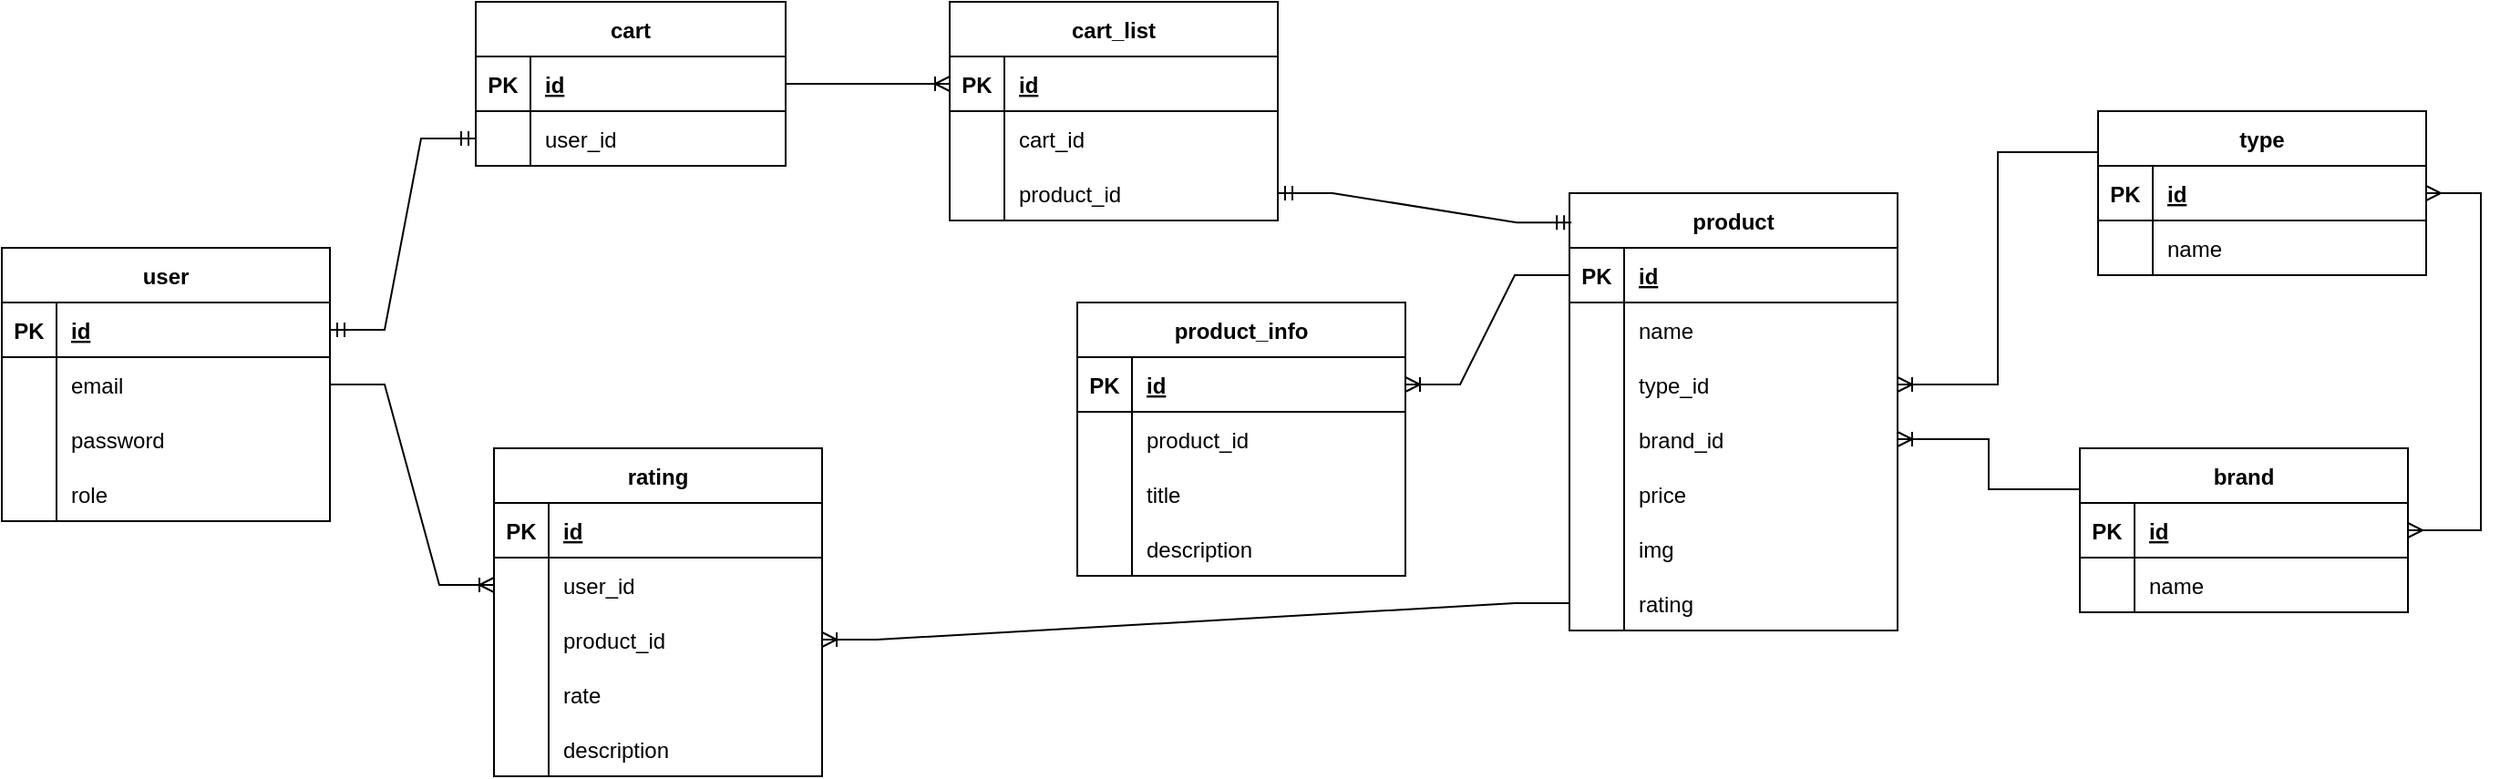 <mxfile version="20.5.3" type="device"><diagram id="dDFc0a8Ab8Valorma3SF" name="Page-1"><mxGraphModel dx="2276" dy="718" grid="1" gridSize="10" guides="1" tooltips="1" connect="1" arrows="1" fold="1" page="1" pageScale="1" pageWidth="850" pageHeight="1100" math="0" shadow="0"><root><mxCell id="0"/><mxCell id="1" parent="0"/><mxCell id="FjSLv4ObR3kzYf14oDYM-1" value="user" style="shape=table;startSize=30;container=1;collapsible=1;childLayout=tableLayout;fixedRows=1;rowLines=0;fontStyle=1;align=center;resizeLast=1;" vertex="1" parent="1"><mxGeometry x="-180" y="230" width="180" height="150" as="geometry"/></mxCell><mxCell id="FjSLv4ObR3kzYf14oDYM-2" value="" style="shape=tableRow;horizontal=0;startSize=0;swimlaneHead=0;swimlaneBody=0;fillColor=none;collapsible=0;dropTarget=0;points=[[0,0.5],[1,0.5]];portConstraint=eastwest;top=0;left=0;right=0;bottom=1;" vertex="1" parent="FjSLv4ObR3kzYf14oDYM-1"><mxGeometry y="30" width="180" height="30" as="geometry"/></mxCell><mxCell id="FjSLv4ObR3kzYf14oDYM-3" value="PK" style="shape=partialRectangle;connectable=0;fillColor=none;top=0;left=0;bottom=0;right=0;fontStyle=1;overflow=hidden;" vertex="1" parent="FjSLv4ObR3kzYf14oDYM-2"><mxGeometry width="30" height="30" as="geometry"><mxRectangle width="30" height="30" as="alternateBounds"/></mxGeometry></mxCell><mxCell id="FjSLv4ObR3kzYf14oDYM-4" value="id" style="shape=partialRectangle;connectable=0;fillColor=none;top=0;left=0;bottom=0;right=0;align=left;spacingLeft=6;fontStyle=5;overflow=hidden;" vertex="1" parent="FjSLv4ObR3kzYf14oDYM-2"><mxGeometry x="30" width="150" height="30" as="geometry"><mxRectangle width="150" height="30" as="alternateBounds"/></mxGeometry></mxCell><mxCell id="FjSLv4ObR3kzYf14oDYM-5" value="" style="shape=tableRow;horizontal=0;startSize=0;swimlaneHead=0;swimlaneBody=0;fillColor=none;collapsible=0;dropTarget=0;points=[[0,0.5],[1,0.5]];portConstraint=eastwest;top=0;left=0;right=0;bottom=0;" vertex="1" parent="FjSLv4ObR3kzYf14oDYM-1"><mxGeometry y="60" width="180" height="30" as="geometry"/></mxCell><mxCell id="FjSLv4ObR3kzYf14oDYM-6" value="" style="shape=partialRectangle;connectable=0;fillColor=none;top=0;left=0;bottom=0;right=0;editable=1;overflow=hidden;" vertex="1" parent="FjSLv4ObR3kzYf14oDYM-5"><mxGeometry width="30" height="30" as="geometry"><mxRectangle width="30" height="30" as="alternateBounds"/></mxGeometry></mxCell><mxCell id="FjSLv4ObR3kzYf14oDYM-7" value="email" style="shape=partialRectangle;connectable=0;fillColor=none;top=0;left=0;bottom=0;right=0;align=left;spacingLeft=6;overflow=hidden;" vertex="1" parent="FjSLv4ObR3kzYf14oDYM-5"><mxGeometry x="30" width="150" height="30" as="geometry"><mxRectangle width="150" height="30" as="alternateBounds"/></mxGeometry></mxCell><mxCell id="FjSLv4ObR3kzYf14oDYM-8" value="" style="shape=tableRow;horizontal=0;startSize=0;swimlaneHead=0;swimlaneBody=0;fillColor=none;collapsible=0;dropTarget=0;points=[[0,0.5],[1,0.5]];portConstraint=eastwest;top=0;left=0;right=0;bottom=0;" vertex="1" parent="FjSLv4ObR3kzYf14oDYM-1"><mxGeometry y="90" width="180" height="30" as="geometry"/></mxCell><mxCell id="FjSLv4ObR3kzYf14oDYM-9" value="" style="shape=partialRectangle;connectable=0;fillColor=none;top=0;left=0;bottom=0;right=0;editable=1;overflow=hidden;" vertex="1" parent="FjSLv4ObR3kzYf14oDYM-8"><mxGeometry width="30" height="30" as="geometry"><mxRectangle width="30" height="30" as="alternateBounds"/></mxGeometry></mxCell><mxCell id="FjSLv4ObR3kzYf14oDYM-10" value="password" style="shape=partialRectangle;connectable=0;fillColor=none;top=0;left=0;bottom=0;right=0;align=left;spacingLeft=6;overflow=hidden;" vertex="1" parent="FjSLv4ObR3kzYf14oDYM-8"><mxGeometry x="30" width="150" height="30" as="geometry"><mxRectangle width="150" height="30" as="alternateBounds"/></mxGeometry></mxCell><mxCell id="FjSLv4ObR3kzYf14oDYM-11" value="" style="shape=tableRow;horizontal=0;startSize=0;swimlaneHead=0;swimlaneBody=0;fillColor=none;collapsible=0;dropTarget=0;points=[[0,0.5],[1,0.5]];portConstraint=eastwest;top=0;left=0;right=0;bottom=0;" vertex="1" parent="FjSLv4ObR3kzYf14oDYM-1"><mxGeometry y="120" width="180" height="30" as="geometry"/></mxCell><mxCell id="FjSLv4ObR3kzYf14oDYM-12" value="" style="shape=partialRectangle;connectable=0;fillColor=none;top=0;left=0;bottom=0;right=0;editable=1;overflow=hidden;" vertex="1" parent="FjSLv4ObR3kzYf14oDYM-11"><mxGeometry width="30" height="30" as="geometry"><mxRectangle width="30" height="30" as="alternateBounds"/></mxGeometry></mxCell><mxCell id="FjSLv4ObR3kzYf14oDYM-13" value="role" style="shape=partialRectangle;connectable=0;fillColor=none;top=0;left=0;bottom=0;right=0;align=left;spacingLeft=6;overflow=hidden;" vertex="1" parent="FjSLv4ObR3kzYf14oDYM-11"><mxGeometry x="30" width="150" height="30" as="geometry"><mxRectangle width="150" height="30" as="alternateBounds"/></mxGeometry></mxCell><mxCell id="FjSLv4ObR3kzYf14oDYM-14" value="cart" style="shape=table;startSize=30;container=1;collapsible=1;childLayout=tableLayout;fixedRows=1;rowLines=0;fontStyle=1;align=center;resizeLast=1;" vertex="1" parent="1"><mxGeometry x="80" y="95" width="170" height="90" as="geometry"/></mxCell><mxCell id="FjSLv4ObR3kzYf14oDYM-15" value="" style="shape=tableRow;horizontal=0;startSize=0;swimlaneHead=0;swimlaneBody=0;fillColor=none;collapsible=0;dropTarget=0;points=[[0,0.5],[1,0.5]];portConstraint=eastwest;top=0;left=0;right=0;bottom=1;" vertex="1" parent="FjSLv4ObR3kzYf14oDYM-14"><mxGeometry y="30" width="170" height="30" as="geometry"/></mxCell><mxCell id="FjSLv4ObR3kzYf14oDYM-16" value="PK" style="shape=partialRectangle;connectable=0;fillColor=none;top=0;left=0;bottom=0;right=0;fontStyle=1;overflow=hidden;" vertex="1" parent="FjSLv4ObR3kzYf14oDYM-15"><mxGeometry width="30" height="30" as="geometry"><mxRectangle width="30" height="30" as="alternateBounds"/></mxGeometry></mxCell><mxCell id="FjSLv4ObR3kzYf14oDYM-17" value="id" style="shape=partialRectangle;connectable=0;fillColor=none;top=0;left=0;bottom=0;right=0;align=left;spacingLeft=6;fontStyle=5;overflow=hidden;" vertex="1" parent="FjSLv4ObR3kzYf14oDYM-15"><mxGeometry x="30" width="140" height="30" as="geometry"><mxRectangle width="140" height="30" as="alternateBounds"/></mxGeometry></mxCell><mxCell id="FjSLv4ObR3kzYf14oDYM-18" value="" style="shape=tableRow;horizontal=0;startSize=0;swimlaneHead=0;swimlaneBody=0;fillColor=none;collapsible=0;dropTarget=0;points=[[0,0.5],[1,0.5]];portConstraint=eastwest;top=0;left=0;right=0;bottom=0;" vertex="1" parent="FjSLv4ObR3kzYf14oDYM-14"><mxGeometry y="60" width="170" height="30" as="geometry"/></mxCell><mxCell id="FjSLv4ObR3kzYf14oDYM-19" value="" style="shape=partialRectangle;connectable=0;fillColor=none;top=0;left=0;bottom=0;right=0;editable=1;overflow=hidden;" vertex="1" parent="FjSLv4ObR3kzYf14oDYM-18"><mxGeometry width="30" height="30" as="geometry"><mxRectangle width="30" height="30" as="alternateBounds"/></mxGeometry></mxCell><mxCell id="FjSLv4ObR3kzYf14oDYM-20" value="user_id" style="shape=partialRectangle;connectable=0;fillColor=none;top=0;left=0;bottom=0;right=0;align=left;spacingLeft=6;overflow=hidden;" vertex="1" parent="FjSLv4ObR3kzYf14oDYM-18"><mxGeometry x="30" width="140" height="30" as="geometry"><mxRectangle width="140" height="30" as="alternateBounds"/></mxGeometry></mxCell><mxCell id="FjSLv4ObR3kzYf14oDYM-35" value="" style="edgeStyle=entityRelationEdgeStyle;fontSize=12;html=1;endArrow=ERmandOne;startArrow=ERmandOne;rounded=0;exitX=0;exitY=0.5;exitDx=0;exitDy=0;" edge="1" parent="1" source="FjSLv4ObR3kzYf14oDYM-18" target="FjSLv4ObR3kzYf14oDYM-2"><mxGeometry width="100" height="100" relative="1" as="geometry"><mxPoint x="180" y="405" as="sourcePoint"/><mxPoint x="280" y="305" as="targetPoint"/></mxGeometry></mxCell><mxCell id="FjSLv4ObR3kzYf14oDYM-36" value="product" style="shape=table;startSize=30;container=1;collapsible=1;childLayout=tableLayout;fixedRows=1;rowLines=0;fontStyle=1;align=center;resizeLast=1;" vertex="1" parent="1"><mxGeometry x="680" y="200" width="180" height="240" as="geometry"/></mxCell><mxCell id="FjSLv4ObR3kzYf14oDYM-37" value="" style="shape=tableRow;horizontal=0;startSize=0;swimlaneHead=0;swimlaneBody=0;fillColor=none;collapsible=0;dropTarget=0;points=[[0,0.5],[1,0.5]];portConstraint=eastwest;top=0;left=0;right=0;bottom=1;" vertex="1" parent="FjSLv4ObR3kzYf14oDYM-36"><mxGeometry y="30" width="180" height="30" as="geometry"/></mxCell><mxCell id="FjSLv4ObR3kzYf14oDYM-38" value="PK" style="shape=partialRectangle;connectable=0;fillColor=none;top=0;left=0;bottom=0;right=0;fontStyle=1;overflow=hidden;" vertex="1" parent="FjSLv4ObR3kzYf14oDYM-37"><mxGeometry width="30" height="30" as="geometry"><mxRectangle width="30" height="30" as="alternateBounds"/></mxGeometry></mxCell><mxCell id="FjSLv4ObR3kzYf14oDYM-39" value="id" style="shape=partialRectangle;connectable=0;fillColor=none;top=0;left=0;bottom=0;right=0;align=left;spacingLeft=6;fontStyle=5;overflow=hidden;" vertex="1" parent="FjSLv4ObR3kzYf14oDYM-37"><mxGeometry x="30" width="150" height="30" as="geometry"><mxRectangle width="150" height="30" as="alternateBounds"/></mxGeometry></mxCell><mxCell id="FjSLv4ObR3kzYf14oDYM-49" value="" style="shape=tableRow;horizontal=0;startSize=0;swimlaneHead=0;swimlaneBody=0;fillColor=none;collapsible=0;dropTarget=0;points=[[0,0.5],[1,0.5]];portConstraint=eastwest;top=0;left=0;right=0;bottom=0;" vertex="1" parent="FjSLv4ObR3kzYf14oDYM-36"><mxGeometry y="60" width="180" height="30" as="geometry"/></mxCell><mxCell id="FjSLv4ObR3kzYf14oDYM-50" value="" style="shape=partialRectangle;connectable=0;fillColor=none;top=0;left=0;bottom=0;right=0;editable=1;overflow=hidden;" vertex="1" parent="FjSLv4ObR3kzYf14oDYM-49"><mxGeometry width="30" height="30" as="geometry"><mxRectangle width="30" height="30" as="alternateBounds"/></mxGeometry></mxCell><mxCell id="FjSLv4ObR3kzYf14oDYM-51" value="name" style="shape=partialRectangle;connectable=0;fillColor=none;top=0;left=0;bottom=0;right=0;align=left;spacingLeft=6;overflow=hidden;" vertex="1" parent="FjSLv4ObR3kzYf14oDYM-49"><mxGeometry x="30" width="150" height="30" as="geometry"><mxRectangle width="150" height="30" as="alternateBounds"/></mxGeometry></mxCell><mxCell id="FjSLv4ObR3kzYf14oDYM-40" value="" style="shape=tableRow;horizontal=0;startSize=0;swimlaneHead=0;swimlaneBody=0;fillColor=none;collapsible=0;dropTarget=0;points=[[0,0.5],[1,0.5]];portConstraint=eastwest;top=0;left=0;right=0;bottom=0;" vertex="1" parent="FjSLv4ObR3kzYf14oDYM-36"><mxGeometry y="90" width="180" height="30" as="geometry"/></mxCell><mxCell id="FjSLv4ObR3kzYf14oDYM-41" value="" style="shape=partialRectangle;connectable=0;fillColor=none;top=0;left=0;bottom=0;right=0;editable=1;overflow=hidden;" vertex="1" parent="FjSLv4ObR3kzYf14oDYM-40"><mxGeometry width="30" height="30" as="geometry"><mxRectangle width="30" height="30" as="alternateBounds"/></mxGeometry></mxCell><mxCell id="FjSLv4ObR3kzYf14oDYM-42" value="type_id" style="shape=partialRectangle;connectable=0;fillColor=none;top=0;left=0;bottom=0;right=0;align=left;spacingLeft=6;overflow=hidden;" vertex="1" parent="FjSLv4ObR3kzYf14oDYM-40"><mxGeometry x="30" width="150" height="30" as="geometry"><mxRectangle width="150" height="30" as="alternateBounds"/></mxGeometry></mxCell><mxCell id="FjSLv4ObR3kzYf14oDYM-43" value="" style="shape=tableRow;horizontal=0;startSize=0;swimlaneHead=0;swimlaneBody=0;fillColor=none;collapsible=0;dropTarget=0;points=[[0,0.5],[1,0.5]];portConstraint=eastwest;top=0;left=0;right=0;bottom=0;" vertex="1" parent="FjSLv4ObR3kzYf14oDYM-36"><mxGeometry y="120" width="180" height="30" as="geometry"/></mxCell><mxCell id="FjSLv4ObR3kzYf14oDYM-44" value="" style="shape=partialRectangle;connectable=0;fillColor=none;top=0;left=0;bottom=0;right=0;editable=1;overflow=hidden;" vertex="1" parent="FjSLv4ObR3kzYf14oDYM-43"><mxGeometry width="30" height="30" as="geometry"><mxRectangle width="30" height="30" as="alternateBounds"/></mxGeometry></mxCell><mxCell id="FjSLv4ObR3kzYf14oDYM-45" value="brand_id" style="shape=partialRectangle;connectable=0;fillColor=none;top=0;left=0;bottom=0;right=0;align=left;spacingLeft=6;overflow=hidden;" vertex="1" parent="FjSLv4ObR3kzYf14oDYM-43"><mxGeometry x="30" width="150" height="30" as="geometry"><mxRectangle width="150" height="30" as="alternateBounds"/></mxGeometry></mxCell><mxCell id="FjSLv4ObR3kzYf14oDYM-46" value="" style="shape=tableRow;horizontal=0;startSize=0;swimlaneHead=0;swimlaneBody=0;fillColor=none;collapsible=0;dropTarget=0;points=[[0,0.5],[1,0.5]];portConstraint=eastwest;top=0;left=0;right=0;bottom=0;" vertex="1" parent="FjSLv4ObR3kzYf14oDYM-36"><mxGeometry y="150" width="180" height="30" as="geometry"/></mxCell><mxCell id="FjSLv4ObR3kzYf14oDYM-47" value="" style="shape=partialRectangle;connectable=0;fillColor=none;top=0;left=0;bottom=0;right=0;editable=1;overflow=hidden;" vertex="1" parent="FjSLv4ObR3kzYf14oDYM-46"><mxGeometry width="30" height="30" as="geometry"><mxRectangle width="30" height="30" as="alternateBounds"/></mxGeometry></mxCell><mxCell id="FjSLv4ObR3kzYf14oDYM-48" value="price" style="shape=partialRectangle;connectable=0;fillColor=none;top=0;left=0;bottom=0;right=0;align=left;spacingLeft=6;overflow=hidden;" vertex="1" parent="FjSLv4ObR3kzYf14oDYM-46"><mxGeometry x="30" width="150" height="30" as="geometry"><mxRectangle width="150" height="30" as="alternateBounds"/></mxGeometry></mxCell><mxCell id="FjSLv4ObR3kzYf14oDYM-52" value="" style="shape=tableRow;horizontal=0;startSize=0;swimlaneHead=0;swimlaneBody=0;fillColor=none;collapsible=0;dropTarget=0;points=[[0,0.5],[1,0.5]];portConstraint=eastwest;top=0;left=0;right=0;bottom=0;" vertex="1" parent="FjSLv4ObR3kzYf14oDYM-36"><mxGeometry y="180" width="180" height="30" as="geometry"/></mxCell><mxCell id="FjSLv4ObR3kzYf14oDYM-53" value="" style="shape=partialRectangle;connectable=0;fillColor=none;top=0;left=0;bottom=0;right=0;editable=1;overflow=hidden;" vertex="1" parent="FjSLv4ObR3kzYf14oDYM-52"><mxGeometry width="30" height="30" as="geometry"><mxRectangle width="30" height="30" as="alternateBounds"/></mxGeometry></mxCell><mxCell id="FjSLv4ObR3kzYf14oDYM-54" value="img" style="shape=partialRectangle;connectable=0;fillColor=none;top=0;left=0;bottom=0;right=0;align=left;spacingLeft=6;overflow=hidden;" vertex="1" parent="FjSLv4ObR3kzYf14oDYM-52"><mxGeometry x="30" width="150" height="30" as="geometry"><mxRectangle width="150" height="30" as="alternateBounds"/></mxGeometry></mxCell><mxCell id="FjSLv4ObR3kzYf14oDYM-55" value="" style="shape=tableRow;horizontal=0;startSize=0;swimlaneHead=0;swimlaneBody=0;fillColor=none;collapsible=0;dropTarget=0;points=[[0,0.5],[1,0.5]];portConstraint=eastwest;top=0;left=0;right=0;bottom=0;" vertex="1" parent="FjSLv4ObR3kzYf14oDYM-36"><mxGeometry y="210" width="180" height="30" as="geometry"/></mxCell><mxCell id="FjSLv4ObR3kzYf14oDYM-56" value="" style="shape=partialRectangle;connectable=0;fillColor=none;top=0;left=0;bottom=0;right=0;editable=1;overflow=hidden;" vertex="1" parent="FjSLv4ObR3kzYf14oDYM-55"><mxGeometry width="30" height="30" as="geometry"><mxRectangle width="30" height="30" as="alternateBounds"/></mxGeometry></mxCell><mxCell id="FjSLv4ObR3kzYf14oDYM-57" value="rating" style="shape=partialRectangle;connectable=0;fillColor=none;top=0;left=0;bottom=0;right=0;align=left;spacingLeft=6;overflow=hidden;" vertex="1" parent="FjSLv4ObR3kzYf14oDYM-55"><mxGeometry x="30" width="150" height="30" as="geometry"><mxRectangle width="150" height="30" as="alternateBounds"/></mxGeometry></mxCell><mxCell id="FjSLv4ObR3kzYf14oDYM-58" value="type" style="shape=table;startSize=30;container=1;collapsible=1;childLayout=tableLayout;fixedRows=1;rowLines=0;fontStyle=1;align=center;resizeLast=1;" vertex="1" parent="1"><mxGeometry x="970" y="155" width="180" height="90" as="geometry"/></mxCell><mxCell id="FjSLv4ObR3kzYf14oDYM-59" value="" style="shape=tableRow;horizontal=0;startSize=0;swimlaneHead=0;swimlaneBody=0;fillColor=none;collapsible=0;dropTarget=0;points=[[0,0.5],[1,0.5]];portConstraint=eastwest;top=0;left=0;right=0;bottom=1;" vertex="1" parent="FjSLv4ObR3kzYf14oDYM-58"><mxGeometry y="30" width="180" height="30" as="geometry"/></mxCell><mxCell id="FjSLv4ObR3kzYf14oDYM-60" value="PK" style="shape=partialRectangle;connectable=0;fillColor=none;top=0;left=0;bottom=0;right=0;fontStyle=1;overflow=hidden;" vertex="1" parent="FjSLv4ObR3kzYf14oDYM-59"><mxGeometry width="30" height="30" as="geometry"><mxRectangle width="30" height="30" as="alternateBounds"/></mxGeometry></mxCell><mxCell id="FjSLv4ObR3kzYf14oDYM-61" value="id" style="shape=partialRectangle;connectable=0;fillColor=none;top=0;left=0;bottom=0;right=0;align=left;spacingLeft=6;fontStyle=5;overflow=hidden;" vertex="1" parent="FjSLv4ObR3kzYf14oDYM-59"><mxGeometry x="30" width="150" height="30" as="geometry"><mxRectangle width="150" height="30" as="alternateBounds"/></mxGeometry></mxCell><mxCell id="FjSLv4ObR3kzYf14oDYM-62" value="" style="shape=tableRow;horizontal=0;startSize=0;swimlaneHead=0;swimlaneBody=0;fillColor=none;collapsible=0;dropTarget=0;points=[[0,0.5],[1,0.5]];portConstraint=eastwest;top=0;left=0;right=0;bottom=0;" vertex="1" parent="FjSLv4ObR3kzYf14oDYM-58"><mxGeometry y="60" width="180" height="30" as="geometry"/></mxCell><mxCell id="FjSLv4ObR3kzYf14oDYM-63" value="" style="shape=partialRectangle;connectable=0;fillColor=none;top=0;left=0;bottom=0;right=0;editable=1;overflow=hidden;" vertex="1" parent="FjSLv4ObR3kzYf14oDYM-62"><mxGeometry width="30" height="30" as="geometry"><mxRectangle width="30" height="30" as="alternateBounds"/></mxGeometry></mxCell><mxCell id="FjSLv4ObR3kzYf14oDYM-64" value="name" style="shape=partialRectangle;connectable=0;fillColor=none;top=0;left=0;bottom=0;right=0;align=left;spacingLeft=6;overflow=hidden;" vertex="1" parent="FjSLv4ObR3kzYf14oDYM-62"><mxGeometry x="30" width="150" height="30" as="geometry"><mxRectangle width="150" height="30" as="alternateBounds"/></mxGeometry></mxCell><mxCell id="FjSLv4ObR3kzYf14oDYM-71" value="brand" style="shape=table;startSize=30;container=1;collapsible=1;childLayout=tableLayout;fixedRows=1;rowLines=0;fontStyle=1;align=center;resizeLast=1;" vertex="1" parent="1"><mxGeometry x="960" y="340" width="180" height="90" as="geometry"/></mxCell><mxCell id="FjSLv4ObR3kzYf14oDYM-72" value="" style="shape=tableRow;horizontal=0;startSize=0;swimlaneHead=0;swimlaneBody=0;fillColor=none;collapsible=0;dropTarget=0;points=[[0,0.5],[1,0.5]];portConstraint=eastwest;top=0;left=0;right=0;bottom=1;" vertex="1" parent="FjSLv4ObR3kzYf14oDYM-71"><mxGeometry y="30" width="180" height="30" as="geometry"/></mxCell><mxCell id="FjSLv4ObR3kzYf14oDYM-73" value="PK" style="shape=partialRectangle;connectable=0;fillColor=none;top=0;left=0;bottom=0;right=0;fontStyle=1;overflow=hidden;" vertex="1" parent="FjSLv4ObR3kzYf14oDYM-72"><mxGeometry width="30" height="30" as="geometry"><mxRectangle width="30" height="30" as="alternateBounds"/></mxGeometry></mxCell><mxCell id="FjSLv4ObR3kzYf14oDYM-74" value="id" style="shape=partialRectangle;connectable=0;fillColor=none;top=0;left=0;bottom=0;right=0;align=left;spacingLeft=6;fontStyle=5;overflow=hidden;" vertex="1" parent="FjSLv4ObR3kzYf14oDYM-72"><mxGeometry x="30" width="150" height="30" as="geometry"><mxRectangle width="150" height="30" as="alternateBounds"/></mxGeometry></mxCell><mxCell id="FjSLv4ObR3kzYf14oDYM-75" value="" style="shape=tableRow;horizontal=0;startSize=0;swimlaneHead=0;swimlaneBody=0;fillColor=none;collapsible=0;dropTarget=0;points=[[0,0.5],[1,0.5]];portConstraint=eastwest;top=0;left=0;right=0;bottom=0;" vertex="1" parent="FjSLv4ObR3kzYf14oDYM-71"><mxGeometry y="60" width="180" height="30" as="geometry"/></mxCell><mxCell id="FjSLv4ObR3kzYf14oDYM-76" value="" style="shape=partialRectangle;connectable=0;fillColor=none;top=0;left=0;bottom=0;right=0;editable=1;overflow=hidden;" vertex="1" parent="FjSLv4ObR3kzYf14oDYM-75"><mxGeometry width="30" height="30" as="geometry"><mxRectangle width="30" height="30" as="alternateBounds"/></mxGeometry></mxCell><mxCell id="FjSLv4ObR3kzYf14oDYM-77" value="name" style="shape=partialRectangle;connectable=0;fillColor=none;top=0;left=0;bottom=0;right=0;align=left;spacingLeft=6;overflow=hidden;" vertex="1" parent="FjSLv4ObR3kzYf14oDYM-75"><mxGeometry x="30" width="150" height="30" as="geometry"><mxRectangle width="150" height="30" as="alternateBounds"/></mxGeometry></mxCell><mxCell id="FjSLv4ObR3kzYf14oDYM-78" style="edgeStyle=orthogonalEdgeStyle;rounded=0;orthogonalLoop=1;jettySize=auto;html=1;exitX=0;exitY=0.25;exitDx=0;exitDy=0;endArrow=ERoneToMany;endFill=0;" edge="1" parent="1" source="FjSLv4ObR3kzYf14oDYM-71" target="FjSLv4ObR3kzYf14oDYM-43"><mxGeometry relative="1" as="geometry"/></mxCell><mxCell id="FjSLv4ObR3kzYf14oDYM-79" style="edgeStyle=orthogonalEdgeStyle;rounded=0;orthogonalLoop=1;jettySize=auto;html=1;exitX=0;exitY=0.25;exitDx=0;exitDy=0;endArrow=ERoneToMany;endFill=0;" edge="1" parent="1" source="FjSLv4ObR3kzYf14oDYM-58" target="FjSLv4ObR3kzYf14oDYM-40"><mxGeometry relative="1" as="geometry"/></mxCell><mxCell id="FjSLv4ObR3kzYf14oDYM-82" value="" style="edgeStyle=entityRelationEdgeStyle;fontSize=12;html=1;endArrow=ERmany;startArrow=ERmany;rounded=0;exitX=1;exitY=0.5;exitDx=0;exitDy=0;" edge="1" parent="1" source="FjSLv4ObR3kzYf14oDYM-72" target="FjSLv4ObR3kzYf14oDYM-59"><mxGeometry width="100" height="100" relative="1" as="geometry"><mxPoint x="670" y="420" as="sourcePoint"/><mxPoint x="1432" y="220" as="targetPoint"/></mxGeometry></mxCell><mxCell id="FjSLv4ObR3kzYf14oDYM-83" value="product_info" style="shape=table;startSize=30;container=1;collapsible=1;childLayout=tableLayout;fixedRows=1;rowLines=0;fontStyle=1;align=center;resizeLast=1;" vertex="1" parent="1"><mxGeometry x="410" y="260" width="180" height="150" as="geometry"/></mxCell><mxCell id="FjSLv4ObR3kzYf14oDYM-84" value="" style="shape=tableRow;horizontal=0;startSize=0;swimlaneHead=0;swimlaneBody=0;fillColor=none;collapsible=0;dropTarget=0;points=[[0,0.5],[1,0.5]];portConstraint=eastwest;top=0;left=0;right=0;bottom=1;" vertex="1" parent="FjSLv4ObR3kzYf14oDYM-83"><mxGeometry y="30" width="180" height="30" as="geometry"/></mxCell><mxCell id="FjSLv4ObR3kzYf14oDYM-85" value="PK" style="shape=partialRectangle;connectable=0;fillColor=none;top=0;left=0;bottom=0;right=0;fontStyle=1;overflow=hidden;" vertex="1" parent="FjSLv4ObR3kzYf14oDYM-84"><mxGeometry width="30" height="30" as="geometry"><mxRectangle width="30" height="30" as="alternateBounds"/></mxGeometry></mxCell><mxCell id="FjSLv4ObR3kzYf14oDYM-86" value="id" style="shape=partialRectangle;connectable=0;fillColor=none;top=0;left=0;bottom=0;right=0;align=left;spacingLeft=6;fontStyle=5;overflow=hidden;" vertex="1" parent="FjSLv4ObR3kzYf14oDYM-84"><mxGeometry x="30" width="150" height="30" as="geometry"><mxRectangle width="150" height="30" as="alternateBounds"/></mxGeometry></mxCell><mxCell id="FjSLv4ObR3kzYf14oDYM-87" value="" style="shape=tableRow;horizontal=0;startSize=0;swimlaneHead=0;swimlaneBody=0;fillColor=none;collapsible=0;dropTarget=0;points=[[0,0.5],[1,0.5]];portConstraint=eastwest;top=0;left=0;right=0;bottom=0;" vertex="1" parent="FjSLv4ObR3kzYf14oDYM-83"><mxGeometry y="60" width="180" height="30" as="geometry"/></mxCell><mxCell id="FjSLv4ObR3kzYf14oDYM-88" value="" style="shape=partialRectangle;connectable=0;fillColor=none;top=0;left=0;bottom=0;right=0;editable=1;overflow=hidden;" vertex="1" parent="FjSLv4ObR3kzYf14oDYM-87"><mxGeometry width="30" height="30" as="geometry"><mxRectangle width="30" height="30" as="alternateBounds"/></mxGeometry></mxCell><mxCell id="FjSLv4ObR3kzYf14oDYM-89" value="product_id" style="shape=partialRectangle;connectable=0;fillColor=none;top=0;left=0;bottom=0;right=0;align=left;spacingLeft=6;overflow=hidden;" vertex="1" parent="FjSLv4ObR3kzYf14oDYM-87"><mxGeometry x="30" width="150" height="30" as="geometry"><mxRectangle width="150" height="30" as="alternateBounds"/></mxGeometry></mxCell><mxCell id="FjSLv4ObR3kzYf14oDYM-90" value="" style="shape=tableRow;horizontal=0;startSize=0;swimlaneHead=0;swimlaneBody=0;fillColor=none;collapsible=0;dropTarget=0;points=[[0,0.5],[1,0.5]];portConstraint=eastwest;top=0;left=0;right=0;bottom=0;" vertex="1" parent="FjSLv4ObR3kzYf14oDYM-83"><mxGeometry y="90" width="180" height="30" as="geometry"/></mxCell><mxCell id="FjSLv4ObR3kzYf14oDYM-91" value="" style="shape=partialRectangle;connectable=0;fillColor=none;top=0;left=0;bottom=0;right=0;editable=1;overflow=hidden;" vertex="1" parent="FjSLv4ObR3kzYf14oDYM-90"><mxGeometry width="30" height="30" as="geometry"><mxRectangle width="30" height="30" as="alternateBounds"/></mxGeometry></mxCell><mxCell id="FjSLv4ObR3kzYf14oDYM-92" value="title" style="shape=partialRectangle;connectable=0;fillColor=none;top=0;left=0;bottom=0;right=0;align=left;spacingLeft=6;overflow=hidden;" vertex="1" parent="FjSLv4ObR3kzYf14oDYM-90"><mxGeometry x="30" width="150" height="30" as="geometry"><mxRectangle width="150" height="30" as="alternateBounds"/></mxGeometry></mxCell><mxCell id="FjSLv4ObR3kzYf14oDYM-93" value="" style="shape=tableRow;horizontal=0;startSize=0;swimlaneHead=0;swimlaneBody=0;fillColor=none;collapsible=0;dropTarget=0;points=[[0,0.5],[1,0.5]];portConstraint=eastwest;top=0;left=0;right=0;bottom=0;" vertex="1" parent="FjSLv4ObR3kzYf14oDYM-83"><mxGeometry y="120" width="180" height="30" as="geometry"/></mxCell><mxCell id="FjSLv4ObR3kzYf14oDYM-94" value="" style="shape=partialRectangle;connectable=0;fillColor=none;top=0;left=0;bottom=0;right=0;editable=1;overflow=hidden;" vertex="1" parent="FjSLv4ObR3kzYf14oDYM-93"><mxGeometry width="30" height="30" as="geometry"><mxRectangle width="30" height="30" as="alternateBounds"/></mxGeometry></mxCell><mxCell id="FjSLv4ObR3kzYf14oDYM-95" value="description" style="shape=partialRectangle;connectable=0;fillColor=none;top=0;left=0;bottom=0;right=0;align=left;spacingLeft=6;overflow=hidden;" vertex="1" parent="FjSLv4ObR3kzYf14oDYM-93"><mxGeometry x="30" width="150" height="30" as="geometry"><mxRectangle width="150" height="30" as="alternateBounds"/></mxGeometry></mxCell><mxCell id="FjSLv4ObR3kzYf14oDYM-96" value="" style="edgeStyle=entityRelationEdgeStyle;fontSize=12;html=1;endArrow=ERoneToMany;rounded=0;" edge="1" parent="1" source="FjSLv4ObR3kzYf14oDYM-37" target="FjSLv4ObR3kzYf14oDYM-84"><mxGeometry width="100" height="100" relative="1" as="geometry"><mxPoint x="540" y="420" as="sourcePoint"/><mxPoint x="640" y="320" as="targetPoint"/></mxGeometry></mxCell><mxCell id="FjSLv4ObR3kzYf14oDYM-97" value="cart_list" style="shape=table;startSize=30;container=1;collapsible=1;childLayout=tableLayout;fixedRows=1;rowLines=0;fontStyle=1;align=center;resizeLast=1;" vertex="1" parent="1"><mxGeometry x="340" y="95" width="180" height="120" as="geometry"/></mxCell><mxCell id="FjSLv4ObR3kzYf14oDYM-98" value="" style="shape=tableRow;horizontal=0;startSize=0;swimlaneHead=0;swimlaneBody=0;fillColor=none;collapsible=0;dropTarget=0;points=[[0,0.5],[1,0.5]];portConstraint=eastwest;top=0;left=0;right=0;bottom=1;" vertex="1" parent="FjSLv4ObR3kzYf14oDYM-97"><mxGeometry y="30" width="180" height="30" as="geometry"/></mxCell><mxCell id="FjSLv4ObR3kzYf14oDYM-99" value="PK" style="shape=partialRectangle;connectable=0;fillColor=none;top=0;left=0;bottom=0;right=0;fontStyle=1;overflow=hidden;" vertex="1" parent="FjSLv4ObR3kzYf14oDYM-98"><mxGeometry width="30" height="30" as="geometry"><mxRectangle width="30" height="30" as="alternateBounds"/></mxGeometry></mxCell><mxCell id="FjSLv4ObR3kzYf14oDYM-100" value="id" style="shape=partialRectangle;connectable=0;fillColor=none;top=0;left=0;bottom=0;right=0;align=left;spacingLeft=6;fontStyle=5;overflow=hidden;" vertex="1" parent="FjSLv4ObR3kzYf14oDYM-98"><mxGeometry x="30" width="150" height="30" as="geometry"><mxRectangle width="150" height="30" as="alternateBounds"/></mxGeometry></mxCell><mxCell id="FjSLv4ObR3kzYf14oDYM-101" value="" style="shape=tableRow;horizontal=0;startSize=0;swimlaneHead=0;swimlaneBody=0;fillColor=none;collapsible=0;dropTarget=0;points=[[0,0.5],[1,0.5]];portConstraint=eastwest;top=0;left=0;right=0;bottom=0;" vertex="1" parent="FjSLv4ObR3kzYf14oDYM-97"><mxGeometry y="60" width="180" height="30" as="geometry"/></mxCell><mxCell id="FjSLv4ObR3kzYf14oDYM-102" value="" style="shape=partialRectangle;connectable=0;fillColor=none;top=0;left=0;bottom=0;right=0;editable=1;overflow=hidden;" vertex="1" parent="FjSLv4ObR3kzYf14oDYM-101"><mxGeometry width="30" height="30" as="geometry"><mxRectangle width="30" height="30" as="alternateBounds"/></mxGeometry></mxCell><mxCell id="FjSLv4ObR3kzYf14oDYM-103" value="cart_id" style="shape=partialRectangle;connectable=0;fillColor=none;top=0;left=0;bottom=0;right=0;align=left;spacingLeft=6;overflow=hidden;" vertex="1" parent="FjSLv4ObR3kzYf14oDYM-101"><mxGeometry x="30" width="150" height="30" as="geometry"><mxRectangle width="150" height="30" as="alternateBounds"/></mxGeometry></mxCell><mxCell id="FjSLv4ObR3kzYf14oDYM-104" value="" style="shape=tableRow;horizontal=0;startSize=0;swimlaneHead=0;swimlaneBody=0;fillColor=none;collapsible=0;dropTarget=0;points=[[0,0.5],[1,0.5]];portConstraint=eastwest;top=0;left=0;right=0;bottom=0;" vertex="1" parent="FjSLv4ObR3kzYf14oDYM-97"><mxGeometry y="90" width="180" height="30" as="geometry"/></mxCell><mxCell id="FjSLv4ObR3kzYf14oDYM-105" value="" style="shape=partialRectangle;connectable=0;fillColor=none;top=0;left=0;bottom=0;right=0;editable=1;overflow=hidden;" vertex="1" parent="FjSLv4ObR3kzYf14oDYM-104"><mxGeometry width="30" height="30" as="geometry"><mxRectangle width="30" height="30" as="alternateBounds"/></mxGeometry></mxCell><mxCell id="FjSLv4ObR3kzYf14oDYM-106" value="product_id" style="shape=partialRectangle;connectable=0;fillColor=none;top=0;left=0;bottom=0;right=0;align=left;spacingLeft=6;overflow=hidden;" vertex="1" parent="FjSLv4ObR3kzYf14oDYM-104"><mxGeometry x="30" width="150" height="30" as="geometry"><mxRectangle width="150" height="30" as="alternateBounds"/></mxGeometry></mxCell><mxCell id="FjSLv4ObR3kzYf14oDYM-110" value="" style="edgeStyle=entityRelationEdgeStyle;fontSize=12;html=1;endArrow=ERoneToMany;rounded=0;exitX=1;exitY=0.5;exitDx=0;exitDy=0;entryX=0;entryY=0.5;entryDx=0;entryDy=0;" edge="1" parent="1" source="FjSLv4ObR3kzYf14oDYM-15" target="FjSLv4ObR3kzYf14oDYM-98"><mxGeometry width="100" height="100" relative="1" as="geometry"><mxPoint x="180" y="420" as="sourcePoint"/><mxPoint x="280" y="320" as="targetPoint"/></mxGeometry></mxCell><mxCell id="FjSLv4ObR3kzYf14oDYM-111" value="" style="edgeStyle=entityRelationEdgeStyle;fontSize=12;html=1;endArrow=ERmandOne;startArrow=ERmandOne;rounded=0;entryX=0.006;entryY=0.067;entryDx=0;entryDy=0;exitX=1;exitY=0.5;exitDx=0;exitDy=0;entryPerimeter=0;" edge="1" parent="1" source="FjSLv4ObR3kzYf14oDYM-104" target="FjSLv4ObR3kzYf14oDYM-36"><mxGeometry width="100" height="100" relative="1" as="geometry"><mxPoint x="180" y="420" as="sourcePoint"/><mxPoint x="280" y="320" as="targetPoint"/></mxGeometry></mxCell><mxCell id="FjSLv4ObR3kzYf14oDYM-112" value="rating" style="shape=table;startSize=30;container=1;collapsible=1;childLayout=tableLayout;fixedRows=1;rowLines=0;fontStyle=1;align=center;resizeLast=1;" vertex="1" parent="1"><mxGeometry x="90" y="340" width="180" height="180" as="geometry"/></mxCell><mxCell id="FjSLv4ObR3kzYf14oDYM-113" value="" style="shape=tableRow;horizontal=0;startSize=0;swimlaneHead=0;swimlaneBody=0;fillColor=none;collapsible=0;dropTarget=0;points=[[0,0.5],[1,0.5]];portConstraint=eastwest;top=0;left=0;right=0;bottom=1;" vertex="1" parent="FjSLv4ObR3kzYf14oDYM-112"><mxGeometry y="30" width="180" height="30" as="geometry"/></mxCell><mxCell id="FjSLv4ObR3kzYf14oDYM-114" value="PK" style="shape=partialRectangle;connectable=0;fillColor=none;top=0;left=0;bottom=0;right=0;fontStyle=1;overflow=hidden;" vertex="1" parent="FjSLv4ObR3kzYf14oDYM-113"><mxGeometry width="30" height="30" as="geometry"><mxRectangle width="30" height="30" as="alternateBounds"/></mxGeometry></mxCell><mxCell id="FjSLv4ObR3kzYf14oDYM-115" value="id" style="shape=partialRectangle;connectable=0;fillColor=none;top=0;left=0;bottom=0;right=0;align=left;spacingLeft=6;fontStyle=5;overflow=hidden;" vertex="1" parent="FjSLv4ObR3kzYf14oDYM-113"><mxGeometry x="30" width="150" height="30" as="geometry"><mxRectangle width="150" height="30" as="alternateBounds"/></mxGeometry></mxCell><mxCell id="FjSLv4ObR3kzYf14oDYM-116" value="" style="shape=tableRow;horizontal=0;startSize=0;swimlaneHead=0;swimlaneBody=0;fillColor=none;collapsible=0;dropTarget=0;points=[[0,0.5],[1,0.5]];portConstraint=eastwest;top=0;left=0;right=0;bottom=0;" vertex="1" parent="FjSLv4ObR3kzYf14oDYM-112"><mxGeometry y="60" width="180" height="30" as="geometry"/></mxCell><mxCell id="FjSLv4ObR3kzYf14oDYM-117" value="" style="shape=partialRectangle;connectable=0;fillColor=none;top=0;left=0;bottom=0;right=0;editable=1;overflow=hidden;" vertex="1" parent="FjSLv4ObR3kzYf14oDYM-116"><mxGeometry width="30" height="30" as="geometry"><mxRectangle width="30" height="30" as="alternateBounds"/></mxGeometry></mxCell><mxCell id="FjSLv4ObR3kzYf14oDYM-118" value="user_id" style="shape=partialRectangle;connectable=0;fillColor=none;top=0;left=0;bottom=0;right=0;align=left;spacingLeft=6;overflow=hidden;" vertex="1" parent="FjSLv4ObR3kzYf14oDYM-116"><mxGeometry x="30" width="150" height="30" as="geometry"><mxRectangle width="150" height="30" as="alternateBounds"/></mxGeometry></mxCell><mxCell id="FjSLv4ObR3kzYf14oDYM-119" value="" style="shape=tableRow;horizontal=0;startSize=0;swimlaneHead=0;swimlaneBody=0;fillColor=none;collapsible=0;dropTarget=0;points=[[0,0.5],[1,0.5]];portConstraint=eastwest;top=0;left=0;right=0;bottom=0;" vertex="1" parent="FjSLv4ObR3kzYf14oDYM-112"><mxGeometry y="90" width="180" height="30" as="geometry"/></mxCell><mxCell id="FjSLv4ObR3kzYf14oDYM-120" value="" style="shape=partialRectangle;connectable=0;fillColor=none;top=0;left=0;bottom=0;right=0;editable=1;overflow=hidden;" vertex="1" parent="FjSLv4ObR3kzYf14oDYM-119"><mxGeometry width="30" height="30" as="geometry"><mxRectangle width="30" height="30" as="alternateBounds"/></mxGeometry></mxCell><mxCell id="FjSLv4ObR3kzYf14oDYM-121" value="product_id" style="shape=partialRectangle;connectable=0;fillColor=none;top=0;left=0;bottom=0;right=0;align=left;spacingLeft=6;overflow=hidden;" vertex="1" parent="FjSLv4ObR3kzYf14oDYM-119"><mxGeometry x="30" width="150" height="30" as="geometry"><mxRectangle width="150" height="30" as="alternateBounds"/></mxGeometry></mxCell><mxCell id="FjSLv4ObR3kzYf14oDYM-122" value="" style="shape=tableRow;horizontal=0;startSize=0;swimlaneHead=0;swimlaneBody=0;fillColor=none;collapsible=0;dropTarget=0;points=[[0,0.5],[1,0.5]];portConstraint=eastwest;top=0;left=0;right=0;bottom=0;" vertex="1" parent="FjSLv4ObR3kzYf14oDYM-112"><mxGeometry y="120" width="180" height="30" as="geometry"/></mxCell><mxCell id="FjSLv4ObR3kzYf14oDYM-123" value="" style="shape=partialRectangle;connectable=0;fillColor=none;top=0;left=0;bottom=0;right=0;editable=1;overflow=hidden;" vertex="1" parent="FjSLv4ObR3kzYf14oDYM-122"><mxGeometry width="30" height="30" as="geometry"><mxRectangle width="30" height="30" as="alternateBounds"/></mxGeometry></mxCell><mxCell id="FjSLv4ObR3kzYf14oDYM-124" value="rate" style="shape=partialRectangle;connectable=0;fillColor=none;top=0;left=0;bottom=0;right=0;align=left;spacingLeft=6;overflow=hidden;" vertex="1" parent="FjSLv4ObR3kzYf14oDYM-122"><mxGeometry x="30" width="150" height="30" as="geometry"><mxRectangle width="150" height="30" as="alternateBounds"/></mxGeometry></mxCell><mxCell id="FjSLv4ObR3kzYf14oDYM-127" value="" style="shape=tableRow;horizontal=0;startSize=0;swimlaneHead=0;swimlaneBody=0;fillColor=none;collapsible=0;dropTarget=0;points=[[0,0.5],[1,0.5]];portConstraint=eastwest;top=0;left=0;right=0;bottom=0;" vertex="1" parent="FjSLv4ObR3kzYf14oDYM-112"><mxGeometry y="150" width="180" height="30" as="geometry"/></mxCell><mxCell id="FjSLv4ObR3kzYf14oDYM-128" value="" style="shape=partialRectangle;connectable=0;fillColor=none;top=0;left=0;bottom=0;right=0;editable=1;overflow=hidden;" vertex="1" parent="FjSLv4ObR3kzYf14oDYM-127"><mxGeometry width="30" height="30" as="geometry"><mxRectangle width="30" height="30" as="alternateBounds"/></mxGeometry></mxCell><mxCell id="FjSLv4ObR3kzYf14oDYM-129" value="description" style="shape=partialRectangle;connectable=0;fillColor=none;top=0;left=0;bottom=0;right=0;align=left;spacingLeft=6;overflow=hidden;" vertex="1" parent="FjSLv4ObR3kzYf14oDYM-127"><mxGeometry x="30" width="150" height="30" as="geometry"><mxRectangle width="150" height="30" as="alternateBounds"/></mxGeometry></mxCell><mxCell id="FjSLv4ObR3kzYf14oDYM-125" value="" style="edgeStyle=entityRelationEdgeStyle;fontSize=12;html=1;endArrow=ERoneToMany;rounded=0;exitX=1;exitY=0.5;exitDx=0;exitDy=0;" edge="1" parent="1" source="FjSLv4ObR3kzYf14oDYM-5" target="FjSLv4ObR3kzYf14oDYM-116"><mxGeometry width="100" height="100" relative="1" as="geometry"><mxPoint x="480" y="420" as="sourcePoint"/><mxPoint x="580" y="320" as="targetPoint"/></mxGeometry></mxCell><mxCell id="FjSLv4ObR3kzYf14oDYM-126" value="" style="edgeStyle=entityRelationEdgeStyle;fontSize=12;html=1;endArrow=ERoneToMany;rounded=0;" edge="1" parent="1" source="FjSLv4ObR3kzYf14oDYM-55" target="FjSLv4ObR3kzYf14oDYM-119"><mxGeometry width="100" height="100" relative="1" as="geometry"><mxPoint x="480" y="420" as="sourcePoint"/><mxPoint x="580" y="320" as="targetPoint"/></mxGeometry></mxCell></root></mxGraphModel></diagram></mxfile>
